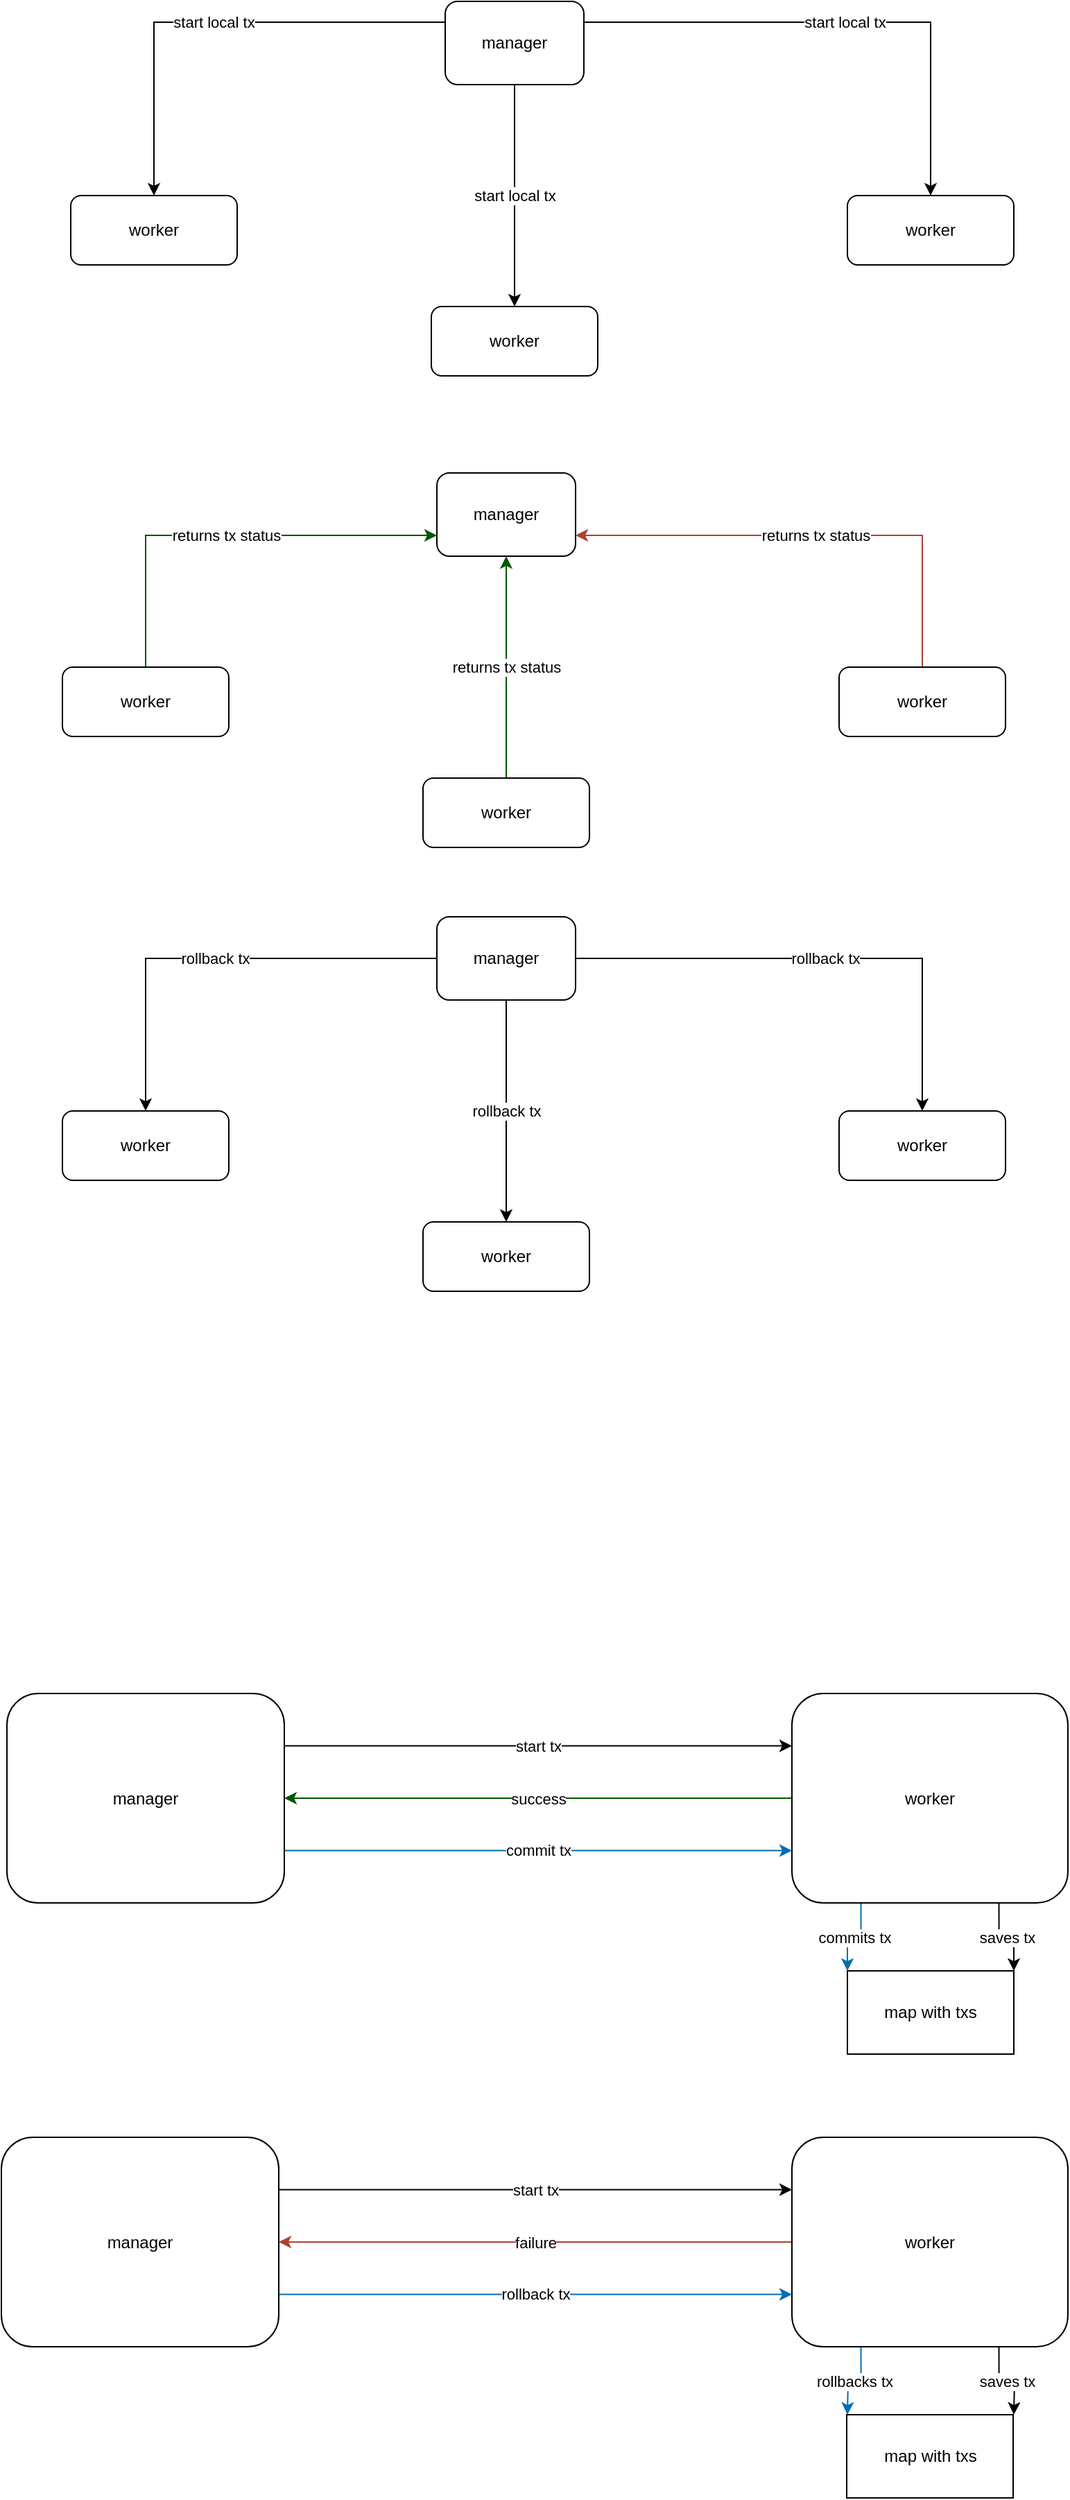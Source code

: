 <mxfile version="20.5.3" type="embed"><diagram name="Страница — 1" id="57ttNkiKbghl4LJ9TtUq"><mxGraphModel dx="940" dy="422" grid="1" gridSize="10" guides="1" tooltips="1" connect="1" arrows="1" fold="1" page="1" pageScale="1" pageWidth="827" pageHeight="1169" math="0" shadow="0"><root><mxCell id="0"/><mxCell id="1" parent="0"/><mxCell id="8VLp1KwTuxryVoV7E4qy-13" value="start local tx" style="edgeStyle=orthogonalEdgeStyle;rounded=0;orthogonalLoop=1;jettySize=auto;html=1;exitX=1;exitY=0.25;exitDx=0;exitDy=0;entryX=0.5;entryY=0;entryDx=0;entryDy=0;" parent="1" source="8VLp1KwTuxryVoV7E4qy-1" target="8VLp1KwTuxryVoV7E4qy-5" edge="1"><mxGeometry relative="1" as="geometry"/></mxCell><mxCell id="8VLp1KwTuxryVoV7E4qy-14" value="start local tx" style="edgeStyle=orthogonalEdgeStyle;rounded=0;orthogonalLoop=1;jettySize=auto;html=1;exitX=0;exitY=0.25;exitDx=0;exitDy=0;entryX=0.5;entryY=0;entryDx=0;entryDy=0;" parent="1" source="8VLp1KwTuxryVoV7E4qy-1" target="8VLp1KwTuxryVoV7E4qy-3" edge="1"><mxGeometry relative="1" as="geometry"><Array as="points"><mxPoint x="140" y="75"/></Array></mxGeometry></mxCell><mxCell id="8VLp1KwTuxryVoV7E4qy-27" value="start local tx" style="edgeStyle=orthogonalEdgeStyle;rounded=0;orthogonalLoop=1;jettySize=auto;html=1;exitX=0.5;exitY=1;exitDx=0;exitDy=0;entryX=0.5;entryY=0;entryDx=0;entryDy=0;" parent="1" source="8VLp1KwTuxryVoV7E4qy-1" target="8VLp1KwTuxryVoV7E4qy-4" edge="1"><mxGeometry relative="1" as="geometry"/></mxCell><mxCell id="8VLp1KwTuxryVoV7E4qy-1" value="manager" style="rounded=1;whiteSpace=wrap;html=1;" parent="1" vertex="1"><mxGeometry x="350" y="60" width="100" height="60" as="geometry"/></mxCell><mxCell id="8VLp1KwTuxryVoV7E4qy-3" value="worker" style="rounded=1;whiteSpace=wrap;html=1;" parent="1" vertex="1"><mxGeometry x="80" y="200" width="120" height="50" as="geometry"/></mxCell><mxCell id="8VLp1KwTuxryVoV7E4qy-4" value="worker" style="rounded=1;whiteSpace=wrap;html=1;" parent="1" vertex="1"><mxGeometry x="340" y="280" width="120" height="50" as="geometry"/></mxCell><mxCell id="8VLp1KwTuxryVoV7E4qy-5" value="worker" style="rounded=1;whiteSpace=wrap;html=1;" parent="1" vertex="1"><mxGeometry x="640" y="200" width="120" height="50" as="geometry"/></mxCell><mxCell id="8VLp1KwTuxryVoV7E4qy-20" value="manager" style="rounded=1;whiteSpace=wrap;html=1;" parent="1" vertex="1"><mxGeometry x="344" y="400" width="100" height="60" as="geometry"/></mxCell><mxCell id="8VLp1KwTuxryVoV7E4qy-21" value="returns tx status" style="edgeStyle=orthogonalEdgeStyle;rounded=0;orthogonalLoop=1;jettySize=auto;html=1;exitX=0.5;exitY=0;exitDx=0;exitDy=0;entryX=0;entryY=0.75;entryDx=0;entryDy=0;fillColor=#008a00;strokeColor=#005700;" parent="1" source="8VLp1KwTuxryVoV7E4qy-22" target="8VLp1KwTuxryVoV7E4qy-20" edge="1"><mxGeometry relative="1" as="geometry"/></mxCell><mxCell id="8VLp1KwTuxryVoV7E4qy-22" value="worker" style="rounded=1;whiteSpace=wrap;html=1;" parent="1" vertex="1"><mxGeometry x="74" y="540" width="120" height="50" as="geometry"/></mxCell><mxCell id="8VLp1KwTuxryVoV7E4qy-28" value="returns tx status" style="edgeStyle=orthogonalEdgeStyle;rounded=0;orthogonalLoop=1;jettySize=auto;html=1;exitX=0.5;exitY=0;exitDx=0;exitDy=0;entryX=0.5;entryY=1;entryDx=0;entryDy=0;fillColor=#008a00;strokeColor=#005700;" parent="1" source="8VLp1KwTuxryVoV7E4qy-24" target="8VLp1KwTuxryVoV7E4qy-20" edge="1"><mxGeometry relative="1" as="geometry"/></mxCell><mxCell id="8VLp1KwTuxryVoV7E4qy-24" value="worker" style="rounded=1;whiteSpace=wrap;html=1;" parent="1" vertex="1"><mxGeometry x="334" y="620" width="120" height="50" as="geometry"/></mxCell><mxCell id="8VLp1KwTuxryVoV7E4qy-25" value="returns tx status" style="edgeStyle=orthogonalEdgeStyle;rounded=0;orthogonalLoop=1;jettySize=auto;html=1;exitX=0.5;exitY=0;exitDx=0;exitDy=0;entryX=1;entryY=0.75;entryDx=0;entryDy=0;fillColor=#fad9d5;strokeColor=#ae4132;" parent="1" source="8VLp1KwTuxryVoV7E4qy-26" target="8VLp1KwTuxryVoV7E4qy-20" edge="1"><mxGeometry relative="1" as="geometry"/></mxCell><mxCell id="8VLp1KwTuxryVoV7E4qy-26" value="worker" style="rounded=1;whiteSpace=wrap;html=1;" parent="1" vertex="1"><mxGeometry x="634" y="540" width="120" height="50" as="geometry"/></mxCell><mxCell id="8VLp1KwTuxryVoV7E4qy-29" value="rollback tx" style="edgeStyle=orthogonalEdgeStyle;rounded=0;orthogonalLoop=1;jettySize=auto;html=1;exitX=1;exitY=0.5;exitDx=0;exitDy=0;entryX=0.5;entryY=0;entryDx=0;entryDy=0;" parent="1" source="8VLp1KwTuxryVoV7E4qy-32" target="8VLp1KwTuxryVoV7E4qy-34" edge="1"><mxGeometry relative="1" as="geometry"/></mxCell><mxCell id="8VLp1KwTuxryVoV7E4qy-31" value="rollback tx" style="edgeStyle=orthogonalEdgeStyle;rounded=0;orthogonalLoop=1;jettySize=auto;html=1;exitX=0.5;exitY=1;exitDx=0;exitDy=0;entryX=0.5;entryY=0;entryDx=0;entryDy=0;" parent="1" source="8VLp1KwTuxryVoV7E4qy-32" target="8VLp1KwTuxryVoV7E4qy-33" edge="1"><mxGeometry relative="1" as="geometry"/></mxCell><mxCell id="8VLp1KwTuxryVoV7E4qy-36" value="rollback tx" style="edgeStyle=orthogonalEdgeStyle;rounded=0;orthogonalLoop=1;jettySize=auto;html=1;exitX=0;exitY=0.5;exitDx=0;exitDy=0;entryX=0.5;entryY=0;entryDx=0;entryDy=0;" parent="1" source="8VLp1KwTuxryVoV7E4qy-32" target="8VLp1KwTuxryVoV7E4qy-35" edge="1"><mxGeometry relative="1" as="geometry"/></mxCell><mxCell id="8VLp1KwTuxryVoV7E4qy-32" value="manager" style="rounded=1;whiteSpace=wrap;html=1;" parent="1" vertex="1"><mxGeometry x="344" y="720" width="100" height="60" as="geometry"/></mxCell><mxCell id="8VLp1KwTuxryVoV7E4qy-33" value="worker" style="rounded=1;whiteSpace=wrap;html=1;" parent="1" vertex="1"><mxGeometry x="334" y="940" width="120" height="50" as="geometry"/></mxCell><mxCell id="8VLp1KwTuxryVoV7E4qy-34" value="worker" style="rounded=1;whiteSpace=wrap;html=1;" parent="1" vertex="1"><mxGeometry x="634" y="860" width="120" height="50" as="geometry"/></mxCell><mxCell id="8VLp1KwTuxryVoV7E4qy-35" value="worker" style="rounded=1;whiteSpace=wrap;html=1;" parent="1" vertex="1"><mxGeometry x="74" y="860" width="120" height="50" as="geometry"/></mxCell><mxCell id="8VLp1KwTuxryVoV7E4qy-47" value="saves tx" style="edgeStyle=orthogonalEdgeStyle;rounded=0;orthogonalLoop=1;jettySize=auto;html=1;exitX=0.75;exitY=1;exitDx=0;exitDy=0;entryX=1;entryY=0;entryDx=0;entryDy=0;" parent="1" source="8VLp1KwTuxryVoV7E4qy-37" target="8VLp1KwTuxryVoV7E4qy-40" edge="1"><mxGeometry relative="1" as="geometry"/></mxCell><mxCell id="8VLp1KwTuxryVoV7E4qy-49" value="success" style="edgeStyle=orthogonalEdgeStyle;rounded=0;orthogonalLoop=1;jettySize=auto;html=1;exitX=0;exitY=0.5;exitDx=0;exitDy=0;fillColor=#008a00;strokeColor=#005700;" parent="1" source="8VLp1KwTuxryVoV7E4qy-37" target="8VLp1KwTuxryVoV7E4qy-38" edge="1"><mxGeometry relative="1" as="geometry"/></mxCell><mxCell id="8VLp1KwTuxryVoV7E4qy-54" value="commits tx" style="edgeStyle=orthogonalEdgeStyle;rounded=0;orthogonalLoop=1;jettySize=auto;html=1;exitX=0.25;exitY=1;exitDx=0;exitDy=0;entryX=0;entryY=0;entryDx=0;entryDy=0;fillColor=#1ba1e2;strokeColor=#006EAF;" parent="1" source="8VLp1KwTuxryVoV7E4qy-37" target="8VLp1KwTuxryVoV7E4qy-40" edge="1"><mxGeometry relative="1" as="geometry"/></mxCell><mxCell id="8VLp1KwTuxryVoV7E4qy-37" value="worker" style="rounded=1;whiteSpace=wrap;html=1;" parent="1" vertex="1"><mxGeometry x="600" y="1280" width="199" height="151" as="geometry"/></mxCell><mxCell id="8VLp1KwTuxryVoV7E4qy-39" value="start tx" style="edgeStyle=orthogonalEdgeStyle;rounded=0;orthogonalLoop=1;jettySize=auto;html=1;exitX=1;exitY=0.25;exitDx=0;exitDy=0;entryX=0;entryY=0.25;entryDx=0;entryDy=0;" parent="1" source="8VLp1KwTuxryVoV7E4qy-38" target="8VLp1KwTuxryVoV7E4qy-37" edge="1"><mxGeometry relative="1" as="geometry"/></mxCell><mxCell id="8VLp1KwTuxryVoV7E4qy-51" value="commit tx" style="edgeStyle=orthogonalEdgeStyle;rounded=0;orthogonalLoop=1;jettySize=auto;html=1;exitX=1;exitY=0.75;exitDx=0;exitDy=0;entryX=0;entryY=0.75;entryDx=0;entryDy=0;fillColor=#1ba1e2;strokeColor=#006EAF;" parent="1" source="8VLp1KwTuxryVoV7E4qy-38" target="8VLp1KwTuxryVoV7E4qy-37" edge="1"><mxGeometry relative="1" as="geometry"/></mxCell><mxCell id="8VLp1KwTuxryVoV7E4qy-38" value="manager" style="rounded=1;whiteSpace=wrap;html=1;" parent="1" vertex="1"><mxGeometry x="34" y="1280" width="200" height="151" as="geometry"/></mxCell><mxCell id="8VLp1KwTuxryVoV7E4qy-40" value="map with txs" style="rounded=0;whiteSpace=wrap;html=1;" parent="1" vertex="1"><mxGeometry x="640" y="1480" width="120" height="60" as="geometry"/></mxCell><mxCell id="8VLp1KwTuxryVoV7E4qy-55" value="saves tx" style="edgeStyle=orthogonalEdgeStyle;rounded=0;orthogonalLoop=1;jettySize=auto;html=1;exitX=0.75;exitY=1;exitDx=0;exitDy=0;entryX=1;entryY=0;entryDx=0;entryDy=0;" parent="1" source="8VLp1KwTuxryVoV7E4qy-58" edge="1"><mxGeometry relative="1" as="geometry"><mxPoint x="760" y="1800" as="targetPoint"/></mxGeometry></mxCell><mxCell id="8VLp1KwTuxryVoV7E4qy-56" value="failure" style="edgeStyle=orthogonalEdgeStyle;rounded=0;orthogonalLoop=1;jettySize=auto;html=1;exitX=0;exitY=0.5;exitDx=0;exitDy=0;fillColor=#fad9d5;strokeColor=#ae4132;" parent="1" source="8VLp1KwTuxryVoV7E4qy-58" target="9" edge="1"><mxGeometry relative="1" as="geometry"><mxPoint x="340" y="1675.5" as="targetPoint"/></mxGeometry></mxCell><mxCell id="8VLp1KwTuxryVoV7E4qy-57" value="rollbacks tx" style="edgeStyle=orthogonalEdgeStyle;rounded=0;orthogonalLoop=1;jettySize=auto;html=1;exitX=0.25;exitY=1;exitDx=0;exitDy=0;entryX=0;entryY=0;entryDx=0;entryDy=0;fillColor=#1ba1e2;strokeColor=#006EAF;" parent="1" source="8VLp1KwTuxryVoV7E4qy-58" edge="1"><mxGeometry relative="1" as="geometry"><mxPoint x="640" y="1800" as="targetPoint"/></mxGeometry></mxCell><mxCell id="8VLp1KwTuxryVoV7E4qy-58" value="worker" style="rounded=1;whiteSpace=wrap;html=1;" parent="1" vertex="1"><mxGeometry x="600" y="1600" width="199" height="151" as="geometry"/></mxCell><mxCell id="8VLp1KwTuxryVoV7E4qy-59" value="start tx" style="edgeStyle=orthogonalEdgeStyle;rounded=0;orthogonalLoop=1;jettySize=auto;html=1;exitX=1;exitY=0.25;exitDx=0;exitDy=0;entryX=0;entryY=0.25;entryDx=0;entryDy=0;" parent="1" source="9" target="8VLp1KwTuxryVoV7E4qy-58" edge="1"><mxGeometry relative="1" as="geometry"><mxPoint x="340" y="1637.75" as="sourcePoint"/></mxGeometry></mxCell><mxCell id="8VLp1KwTuxryVoV7E4qy-60" value="rollback tx" style="edgeStyle=orthogonalEdgeStyle;rounded=0;orthogonalLoop=1;jettySize=auto;html=1;exitX=1;exitY=0.75;exitDx=0;exitDy=0;entryX=0;entryY=0.75;entryDx=0;entryDy=0;fillColor=#1ba1e2;strokeColor=#006EAF;" parent="1" source="9" target="8VLp1KwTuxryVoV7E4qy-58" edge="1"><mxGeometry relative="1" as="geometry"><mxPoint x="340" y="1713.25" as="sourcePoint"/></mxGeometry></mxCell><mxCell id="8VLp1KwTuxryVoV7E4qy-62" value="map with txs" style="rounded=0;whiteSpace=wrap;html=1;" parent="1" vertex="1"><mxGeometry x="639.5" y="1800" width="120" height="60" as="geometry"/></mxCell><mxCell id="9" value="manager" style="rounded=1;whiteSpace=wrap;html=1;" vertex="1" parent="1"><mxGeometry x="30" y="1600" width="200" height="151" as="geometry"/></mxCell></root></mxGraphModel></diagram></mxfile>